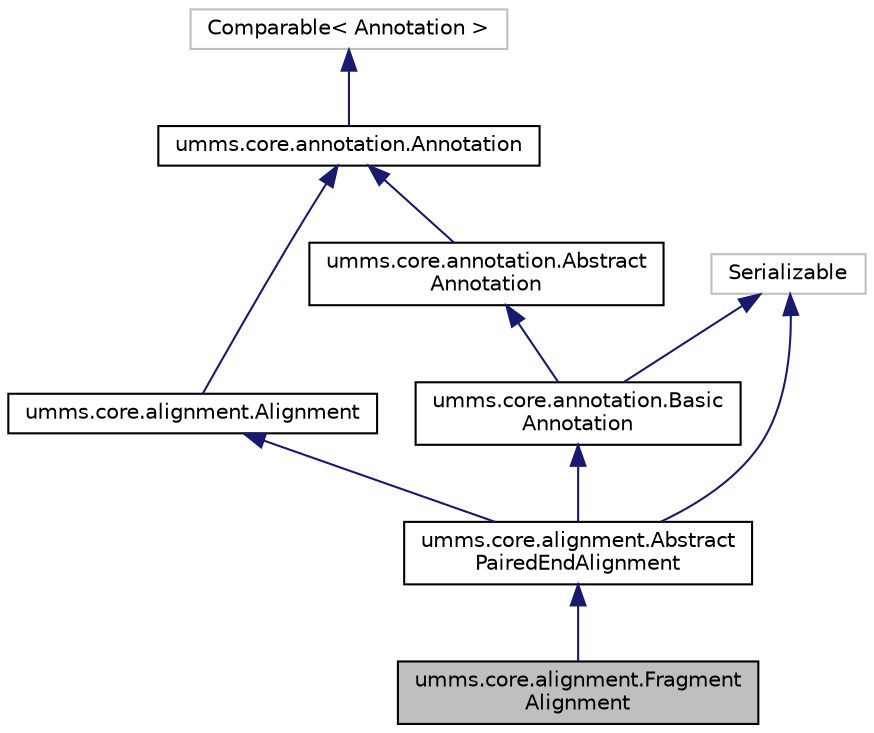 digraph "umms.core.alignment.FragmentAlignment"
{
  edge [fontname="Helvetica",fontsize="10",labelfontname="Helvetica",labelfontsize="10"];
  node [fontname="Helvetica",fontsize="10",shape=record];
  Node1 [label="umms.core.alignment.Fragment\lAlignment",height=0.2,width=0.4,color="black", fillcolor="grey75", style="filled" fontcolor="black"];
  Node2 -> Node1 [dir="back",color="midnightblue",fontsize="10",style="solid",fontname="Helvetica"];
  Node2 [label="umms.core.alignment.Abstract\lPairedEndAlignment",height=0.2,width=0.4,color="black", fillcolor="white", style="filled",URL="$classumms_1_1core_1_1alignment_1_1_abstract_paired_end_alignment.html"];
  Node3 -> Node2 [dir="back",color="midnightblue",fontsize="10",style="solid",fontname="Helvetica"];
  Node3 [label="umms.core.annotation.Basic\lAnnotation",height=0.2,width=0.4,color="black", fillcolor="white", style="filled",URL="$classumms_1_1core_1_1annotation_1_1_basic_annotation.html"];
  Node4 -> Node3 [dir="back",color="midnightblue",fontsize="10",style="solid",fontname="Helvetica"];
  Node4 [label="umms.core.annotation.Abstract\lAnnotation",height=0.2,width=0.4,color="black", fillcolor="white", style="filled",URL="$classumms_1_1core_1_1annotation_1_1_abstract_annotation.html"];
  Node5 -> Node4 [dir="back",color="midnightblue",fontsize="10",style="solid",fontname="Helvetica"];
  Node5 [label="umms.core.annotation.Annotation",height=0.2,width=0.4,color="black", fillcolor="white", style="filled",URL="$interfaceumms_1_1core_1_1annotation_1_1_annotation.html"];
  Node6 -> Node5 [dir="back",color="midnightblue",fontsize="10",style="solid",fontname="Helvetica"];
  Node6 [label="Comparable\< Annotation \>",height=0.2,width=0.4,color="grey75", fillcolor="white", style="filled"];
  Node7 -> Node3 [dir="back",color="midnightblue",fontsize="10",style="solid",fontname="Helvetica"];
  Node7 [label="Serializable",height=0.2,width=0.4,color="grey75", fillcolor="white", style="filled"];
  Node8 -> Node2 [dir="back",color="midnightblue",fontsize="10",style="solid",fontname="Helvetica"];
  Node8 [label="umms.core.alignment.Alignment",height=0.2,width=0.4,color="black", fillcolor="white", style="filled",URL="$interfaceumms_1_1core_1_1alignment_1_1_alignment.html"];
  Node5 -> Node8 [dir="back",color="midnightblue",fontsize="10",style="solid",fontname="Helvetica"];
  Node7 -> Node2 [dir="back",color="midnightblue",fontsize="10",style="solid",fontname="Helvetica"];
}
